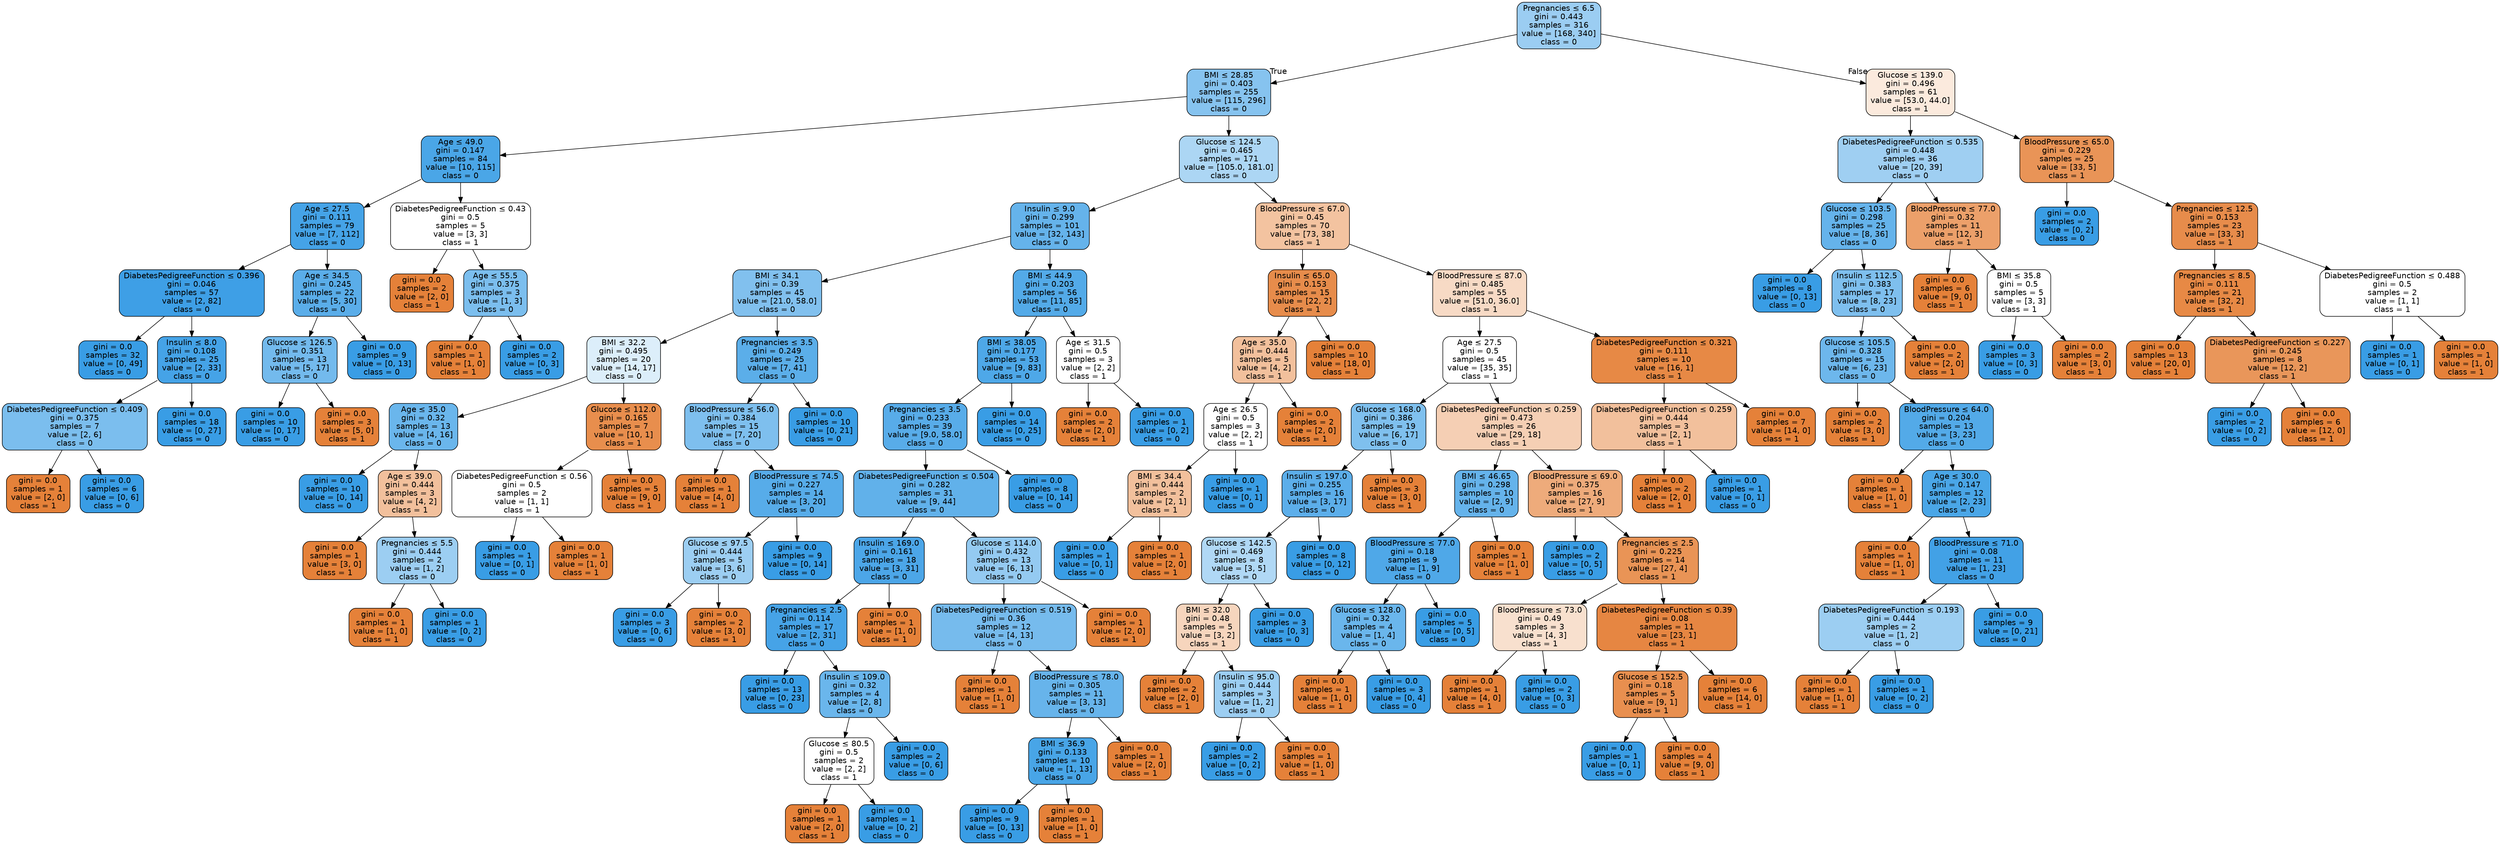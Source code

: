 digraph Tree {
node [shape=box, style="filled, rounded", color="black", fontname="helvetica"] ;
edge [fontname="helvetica"] ;
0 [label=<Pregnancies &le; 6.5<br/>gini = 0.443<br/>samples = 316<br/>value = [168, 340]<br/>class = 0>, fillcolor="#9bcdf2"] ;
1 [label=<BMI &le; 28.85<br/>gini = 0.403<br/>samples = 255<br/>value = [115, 296]<br/>class = 0>, fillcolor="#86c3ef"] ;
0 -> 1 [labeldistance=2.5, labelangle=45, headlabel="True"] ;
2 [label=<Age &le; 49.0<br/>gini = 0.147<br/>samples = 84<br/>value = [10, 115]<br/>class = 0>, fillcolor="#4aa6e7"] ;
1 -> 2 ;
3 [label=<Age &le; 27.5<br/>gini = 0.111<br/>samples = 79<br/>value = [7, 112]<br/>class = 0>, fillcolor="#45a3e7"] ;
2 -> 3 ;
4 [label=<DiabetesPedigreeFunction &le; 0.396<br/>gini = 0.046<br/>samples = 57<br/>value = [2, 82]<br/>class = 0>, fillcolor="#3e9fe6"] ;
3 -> 4 ;
5 [label=<gini = 0.0<br/>samples = 32<br/>value = [0, 49]<br/>class = 0>, fillcolor="#399de5"] ;
4 -> 5 ;
6 [label=<Insulin &le; 8.0<br/>gini = 0.108<br/>samples = 25<br/>value = [2, 33]<br/>class = 0>, fillcolor="#45a3e7"] ;
4 -> 6 ;
7 [label=<DiabetesPedigreeFunction &le; 0.409<br/>gini = 0.375<br/>samples = 7<br/>value = [2, 6]<br/>class = 0>, fillcolor="#7bbeee"] ;
6 -> 7 ;
8 [label=<gini = 0.0<br/>samples = 1<br/>value = [2, 0]<br/>class = 1>, fillcolor="#e58139"] ;
7 -> 8 ;
9 [label=<gini = 0.0<br/>samples = 6<br/>value = [0, 6]<br/>class = 0>, fillcolor="#399de5"] ;
7 -> 9 ;
10 [label=<gini = 0.0<br/>samples = 18<br/>value = [0, 27]<br/>class = 0>, fillcolor="#399de5"] ;
6 -> 10 ;
11 [label=<Age &le; 34.5<br/>gini = 0.245<br/>samples = 22<br/>value = [5, 30]<br/>class = 0>, fillcolor="#5aade9"] ;
3 -> 11 ;
12 [label=<Glucose &le; 126.5<br/>gini = 0.351<br/>samples = 13<br/>value = [5, 17]<br/>class = 0>, fillcolor="#73baed"] ;
11 -> 12 ;
13 [label=<gini = 0.0<br/>samples = 10<br/>value = [0, 17]<br/>class = 0>, fillcolor="#399de5"] ;
12 -> 13 ;
14 [label=<gini = 0.0<br/>samples = 3<br/>value = [5, 0]<br/>class = 1>, fillcolor="#e58139"] ;
12 -> 14 ;
15 [label=<gini = 0.0<br/>samples = 9<br/>value = [0, 13]<br/>class = 0>, fillcolor="#399de5"] ;
11 -> 15 ;
16 [label=<DiabetesPedigreeFunction &le; 0.43<br/>gini = 0.5<br/>samples = 5<br/>value = [3, 3]<br/>class = 1>, fillcolor="#ffffff"] ;
2 -> 16 ;
17 [label=<gini = 0.0<br/>samples = 2<br/>value = [2, 0]<br/>class = 1>, fillcolor="#e58139"] ;
16 -> 17 ;
18 [label=<Age &le; 55.5<br/>gini = 0.375<br/>samples = 3<br/>value = [1, 3]<br/>class = 0>, fillcolor="#7bbeee"] ;
16 -> 18 ;
19 [label=<gini = 0.0<br/>samples = 1<br/>value = [1, 0]<br/>class = 1>, fillcolor="#e58139"] ;
18 -> 19 ;
20 [label=<gini = 0.0<br/>samples = 2<br/>value = [0, 3]<br/>class = 0>, fillcolor="#399de5"] ;
18 -> 20 ;
21 [label=<Glucose &le; 124.5<br/>gini = 0.465<br/>samples = 171<br/>value = [105.0, 181.0]<br/>class = 0>, fillcolor="#acd6f4"] ;
1 -> 21 ;
22 [label=<Insulin &le; 9.0<br/>gini = 0.299<br/>samples = 101<br/>value = [32, 143]<br/>class = 0>, fillcolor="#65b3eb"] ;
21 -> 22 ;
23 [label=<BMI &le; 34.1<br/>gini = 0.39<br/>samples = 45<br/>value = [21.0, 58.0]<br/>class = 0>, fillcolor="#81c0ee"] ;
22 -> 23 ;
24 [label=<BMI &le; 32.2<br/>gini = 0.495<br/>samples = 20<br/>value = [14, 17]<br/>class = 0>, fillcolor="#dceefa"] ;
23 -> 24 ;
25 [label=<Age &le; 35.0<br/>gini = 0.32<br/>samples = 13<br/>value = [4, 16]<br/>class = 0>, fillcolor="#6ab6ec"] ;
24 -> 25 ;
26 [label=<gini = 0.0<br/>samples = 10<br/>value = [0, 14]<br/>class = 0>, fillcolor="#399de5"] ;
25 -> 26 ;
27 [label=<Age &le; 39.0<br/>gini = 0.444<br/>samples = 3<br/>value = [4, 2]<br/>class = 1>, fillcolor="#f2c09c"] ;
25 -> 27 ;
28 [label=<gini = 0.0<br/>samples = 1<br/>value = [3, 0]<br/>class = 1>, fillcolor="#e58139"] ;
27 -> 28 ;
29 [label=<Pregnancies &le; 5.5<br/>gini = 0.444<br/>samples = 2<br/>value = [1, 2]<br/>class = 0>, fillcolor="#9ccef2"] ;
27 -> 29 ;
30 [label=<gini = 0.0<br/>samples = 1<br/>value = [1, 0]<br/>class = 1>, fillcolor="#e58139"] ;
29 -> 30 ;
31 [label=<gini = 0.0<br/>samples = 1<br/>value = [0, 2]<br/>class = 0>, fillcolor="#399de5"] ;
29 -> 31 ;
32 [label=<Glucose &le; 112.0<br/>gini = 0.165<br/>samples = 7<br/>value = [10, 1]<br/>class = 1>, fillcolor="#e88e4d"] ;
24 -> 32 ;
33 [label=<DiabetesPedigreeFunction &le; 0.56<br/>gini = 0.5<br/>samples = 2<br/>value = [1, 1]<br/>class = 1>, fillcolor="#ffffff"] ;
32 -> 33 ;
34 [label=<gini = 0.0<br/>samples = 1<br/>value = [0, 1]<br/>class = 0>, fillcolor="#399de5"] ;
33 -> 34 ;
35 [label=<gini = 0.0<br/>samples = 1<br/>value = [1, 0]<br/>class = 1>, fillcolor="#e58139"] ;
33 -> 35 ;
36 [label=<gini = 0.0<br/>samples = 5<br/>value = [9, 0]<br/>class = 1>, fillcolor="#e58139"] ;
32 -> 36 ;
37 [label=<Pregnancies &le; 3.5<br/>gini = 0.249<br/>samples = 25<br/>value = [7, 41]<br/>class = 0>, fillcolor="#5baee9"] ;
23 -> 37 ;
38 [label=<BloodPressure &le; 56.0<br/>gini = 0.384<br/>samples = 15<br/>value = [7, 20]<br/>class = 0>, fillcolor="#7ebfee"] ;
37 -> 38 ;
39 [label=<gini = 0.0<br/>samples = 1<br/>value = [4, 0]<br/>class = 1>, fillcolor="#e58139"] ;
38 -> 39 ;
40 [label=<BloodPressure &le; 74.5<br/>gini = 0.227<br/>samples = 14<br/>value = [3, 20]<br/>class = 0>, fillcolor="#57ace9"] ;
38 -> 40 ;
41 [label=<Glucose &le; 97.5<br/>gini = 0.444<br/>samples = 5<br/>value = [3, 6]<br/>class = 0>, fillcolor="#9ccef2"] ;
40 -> 41 ;
42 [label=<gini = 0.0<br/>samples = 3<br/>value = [0, 6]<br/>class = 0>, fillcolor="#399de5"] ;
41 -> 42 ;
43 [label=<gini = 0.0<br/>samples = 2<br/>value = [3, 0]<br/>class = 1>, fillcolor="#e58139"] ;
41 -> 43 ;
44 [label=<gini = 0.0<br/>samples = 9<br/>value = [0, 14]<br/>class = 0>, fillcolor="#399de5"] ;
40 -> 44 ;
45 [label=<gini = 0.0<br/>samples = 10<br/>value = [0, 21]<br/>class = 0>, fillcolor="#399de5"] ;
37 -> 45 ;
46 [label=<BMI &le; 44.9<br/>gini = 0.203<br/>samples = 56<br/>value = [11, 85]<br/>class = 0>, fillcolor="#53aae8"] ;
22 -> 46 ;
47 [label=<BMI &le; 38.05<br/>gini = 0.177<br/>samples = 53<br/>value = [9, 83]<br/>class = 0>, fillcolor="#4ea8e8"] ;
46 -> 47 ;
48 [label=<Pregnancies &le; 3.5<br/>gini = 0.233<br/>samples = 39<br/>value = [9.0, 58.0]<br/>class = 0>, fillcolor="#58ace9"] ;
47 -> 48 ;
49 [label=<DiabetesPedigreeFunction &le; 0.504<br/>gini = 0.282<br/>samples = 31<br/>value = [9, 44]<br/>class = 0>, fillcolor="#61b1ea"] ;
48 -> 49 ;
50 [label=<Insulin &le; 169.0<br/>gini = 0.161<br/>samples = 18<br/>value = [3, 31]<br/>class = 0>, fillcolor="#4ca6e8"] ;
49 -> 50 ;
51 [label=<Pregnancies &le; 2.5<br/>gini = 0.114<br/>samples = 17<br/>value = [2, 31]<br/>class = 0>, fillcolor="#46a3e7"] ;
50 -> 51 ;
52 [label=<gini = 0.0<br/>samples = 13<br/>value = [0, 23]<br/>class = 0>, fillcolor="#399de5"] ;
51 -> 52 ;
53 [label=<Insulin &le; 109.0<br/>gini = 0.32<br/>samples = 4<br/>value = [2, 8]<br/>class = 0>, fillcolor="#6ab6ec"] ;
51 -> 53 ;
54 [label=<Glucose &le; 80.5<br/>gini = 0.5<br/>samples = 2<br/>value = [2, 2]<br/>class = 1>, fillcolor="#ffffff"] ;
53 -> 54 ;
55 [label=<gini = 0.0<br/>samples = 1<br/>value = [2, 0]<br/>class = 1>, fillcolor="#e58139"] ;
54 -> 55 ;
56 [label=<gini = 0.0<br/>samples = 1<br/>value = [0, 2]<br/>class = 0>, fillcolor="#399de5"] ;
54 -> 56 ;
57 [label=<gini = 0.0<br/>samples = 2<br/>value = [0, 6]<br/>class = 0>, fillcolor="#399de5"] ;
53 -> 57 ;
58 [label=<gini = 0.0<br/>samples = 1<br/>value = [1, 0]<br/>class = 1>, fillcolor="#e58139"] ;
50 -> 58 ;
59 [label=<Glucose &le; 114.0<br/>gini = 0.432<br/>samples = 13<br/>value = [6, 13]<br/>class = 0>, fillcolor="#94caf1"] ;
49 -> 59 ;
60 [label=<DiabetesPedigreeFunction &le; 0.519<br/>gini = 0.36<br/>samples = 12<br/>value = [4, 13]<br/>class = 0>, fillcolor="#76bbed"] ;
59 -> 60 ;
61 [label=<gini = 0.0<br/>samples = 1<br/>value = [1, 0]<br/>class = 1>, fillcolor="#e58139"] ;
60 -> 61 ;
62 [label=<BloodPressure &le; 78.0<br/>gini = 0.305<br/>samples = 11<br/>value = [3, 13]<br/>class = 0>, fillcolor="#67b4eb"] ;
60 -> 62 ;
63 [label=<BMI &le; 36.9<br/>gini = 0.133<br/>samples = 10<br/>value = [1, 13]<br/>class = 0>, fillcolor="#48a5e7"] ;
62 -> 63 ;
64 [label=<gini = 0.0<br/>samples = 9<br/>value = [0, 13]<br/>class = 0>, fillcolor="#399de5"] ;
63 -> 64 ;
65 [label=<gini = 0.0<br/>samples = 1<br/>value = [1, 0]<br/>class = 1>, fillcolor="#e58139"] ;
63 -> 65 ;
66 [label=<gini = 0.0<br/>samples = 1<br/>value = [2, 0]<br/>class = 1>, fillcolor="#e58139"] ;
62 -> 66 ;
67 [label=<gini = 0.0<br/>samples = 1<br/>value = [2, 0]<br/>class = 1>, fillcolor="#e58139"] ;
59 -> 67 ;
68 [label=<gini = 0.0<br/>samples = 8<br/>value = [0, 14]<br/>class = 0>, fillcolor="#399de5"] ;
48 -> 68 ;
69 [label=<gini = 0.0<br/>samples = 14<br/>value = [0, 25]<br/>class = 0>, fillcolor="#399de5"] ;
47 -> 69 ;
70 [label=<Age &le; 31.5<br/>gini = 0.5<br/>samples = 3<br/>value = [2, 2]<br/>class = 1>, fillcolor="#ffffff"] ;
46 -> 70 ;
71 [label=<gini = 0.0<br/>samples = 2<br/>value = [2, 0]<br/>class = 1>, fillcolor="#e58139"] ;
70 -> 71 ;
72 [label=<gini = 0.0<br/>samples = 1<br/>value = [0, 2]<br/>class = 0>, fillcolor="#399de5"] ;
70 -> 72 ;
73 [label=<BloodPressure &le; 67.0<br/>gini = 0.45<br/>samples = 70<br/>value = [73, 38]<br/>class = 1>, fillcolor="#f3c3a0"] ;
21 -> 73 ;
74 [label=<Insulin &le; 65.0<br/>gini = 0.153<br/>samples = 15<br/>value = [22, 2]<br/>class = 1>, fillcolor="#e78c4b"] ;
73 -> 74 ;
75 [label=<Age &le; 35.0<br/>gini = 0.444<br/>samples = 5<br/>value = [4, 2]<br/>class = 1>, fillcolor="#f2c09c"] ;
74 -> 75 ;
76 [label=<Age &le; 26.5<br/>gini = 0.5<br/>samples = 3<br/>value = [2, 2]<br/>class = 1>, fillcolor="#ffffff"] ;
75 -> 76 ;
77 [label=<BMI &le; 34.4<br/>gini = 0.444<br/>samples = 2<br/>value = [2, 1]<br/>class = 1>, fillcolor="#f2c09c"] ;
76 -> 77 ;
78 [label=<gini = 0.0<br/>samples = 1<br/>value = [0, 1]<br/>class = 0>, fillcolor="#399de5"] ;
77 -> 78 ;
79 [label=<gini = 0.0<br/>samples = 1<br/>value = [2, 0]<br/>class = 1>, fillcolor="#e58139"] ;
77 -> 79 ;
80 [label=<gini = 0.0<br/>samples = 1<br/>value = [0, 1]<br/>class = 0>, fillcolor="#399de5"] ;
76 -> 80 ;
81 [label=<gini = 0.0<br/>samples = 2<br/>value = [2, 0]<br/>class = 1>, fillcolor="#e58139"] ;
75 -> 81 ;
82 [label=<gini = 0.0<br/>samples = 10<br/>value = [18, 0]<br/>class = 1>, fillcolor="#e58139"] ;
74 -> 82 ;
83 [label=<BloodPressure &le; 87.0<br/>gini = 0.485<br/>samples = 55<br/>value = [51.0, 36.0]<br/>class = 1>, fillcolor="#f7dac5"] ;
73 -> 83 ;
84 [label=<Age &le; 27.5<br/>gini = 0.5<br/>samples = 45<br/>value = [35, 35]<br/>class = 1>, fillcolor="#ffffff"] ;
83 -> 84 ;
85 [label=<Glucose &le; 168.0<br/>gini = 0.386<br/>samples = 19<br/>value = [6, 17]<br/>class = 0>, fillcolor="#7fc0ee"] ;
84 -> 85 ;
86 [label=<Insulin &le; 197.0<br/>gini = 0.255<br/>samples = 16<br/>value = [3, 17]<br/>class = 0>, fillcolor="#5caeea"] ;
85 -> 86 ;
87 [label=<Glucose &le; 142.5<br/>gini = 0.469<br/>samples = 8<br/>value = [3, 5]<br/>class = 0>, fillcolor="#b0d8f5"] ;
86 -> 87 ;
88 [label=<BMI &le; 32.0<br/>gini = 0.48<br/>samples = 5<br/>value = [3, 2]<br/>class = 1>, fillcolor="#f6d5bd"] ;
87 -> 88 ;
89 [label=<gini = 0.0<br/>samples = 2<br/>value = [2, 0]<br/>class = 1>, fillcolor="#e58139"] ;
88 -> 89 ;
90 [label=<Insulin &le; 95.0<br/>gini = 0.444<br/>samples = 3<br/>value = [1, 2]<br/>class = 0>, fillcolor="#9ccef2"] ;
88 -> 90 ;
91 [label=<gini = 0.0<br/>samples = 2<br/>value = [0, 2]<br/>class = 0>, fillcolor="#399de5"] ;
90 -> 91 ;
92 [label=<gini = 0.0<br/>samples = 1<br/>value = [1, 0]<br/>class = 1>, fillcolor="#e58139"] ;
90 -> 92 ;
93 [label=<gini = 0.0<br/>samples = 3<br/>value = [0, 3]<br/>class = 0>, fillcolor="#399de5"] ;
87 -> 93 ;
94 [label=<gini = 0.0<br/>samples = 8<br/>value = [0, 12]<br/>class = 0>, fillcolor="#399de5"] ;
86 -> 94 ;
95 [label=<gini = 0.0<br/>samples = 3<br/>value = [3, 0]<br/>class = 1>, fillcolor="#e58139"] ;
85 -> 95 ;
96 [label=<DiabetesPedigreeFunction &le; 0.259<br/>gini = 0.473<br/>samples = 26<br/>value = [29, 18]<br/>class = 1>, fillcolor="#f5cfb4"] ;
84 -> 96 ;
97 [label=<BMI &le; 46.65<br/>gini = 0.298<br/>samples = 10<br/>value = [2, 9]<br/>class = 0>, fillcolor="#65b3eb"] ;
96 -> 97 ;
98 [label=<BloodPressure &le; 77.0<br/>gini = 0.18<br/>samples = 9<br/>value = [1, 9]<br/>class = 0>, fillcolor="#4fa8e8"] ;
97 -> 98 ;
99 [label=<Glucose &le; 128.0<br/>gini = 0.32<br/>samples = 4<br/>value = [1, 4]<br/>class = 0>, fillcolor="#6ab6ec"] ;
98 -> 99 ;
100 [label=<gini = 0.0<br/>samples = 1<br/>value = [1, 0]<br/>class = 1>, fillcolor="#e58139"] ;
99 -> 100 ;
101 [label=<gini = 0.0<br/>samples = 3<br/>value = [0, 4]<br/>class = 0>, fillcolor="#399de5"] ;
99 -> 101 ;
102 [label=<gini = 0.0<br/>samples = 5<br/>value = [0, 5]<br/>class = 0>, fillcolor="#399de5"] ;
98 -> 102 ;
103 [label=<gini = 0.0<br/>samples = 1<br/>value = [1, 0]<br/>class = 1>, fillcolor="#e58139"] ;
97 -> 103 ;
104 [label=<BloodPressure &le; 69.0<br/>gini = 0.375<br/>samples = 16<br/>value = [27, 9]<br/>class = 1>, fillcolor="#eeab7b"] ;
96 -> 104 ;
105 [label=<gini = 0.0<br/>samples = 2<br/>value = [0, 5]<br/>class = 0>, fillcolor="#399de5"] ;
104 -> 105 ;
106 [label=<Pregnancies &le; 2.5<br/>gini = 0.225<br/>samples = 14<br/>value = [27, 4]<br/>class = 1>, fillcolor="#e99456"] ;
104 -> 106 ;
107 [label=<BloodPressure &le; 73.0<br/>gini = 0.49<br/>samples = 3<br/>value = [4, 3]<br/>class = 1>, fillcolor="#f8e0ce"] ;
106 -> 107 ;
108 [label=<gini = 0.0<br/>samples = 1<br/>value = [4, 0]<br/>class = 1>, fillcolor="#e58139"] ;
107 -> 108 ;
109 [label=<gini = 0.0<br/>samples = 2<br/>value = [0, 3]<br/>class = 0>, fillcolor="#399de5"] ;
107 -> 109 ;
110 [label=<DiabetesPedigreeFunction &le; 0.39<br/>gini = 0.08<br/>samples = 11<br/>value = [23, 1]<br/>class = 1>, fillcolor="#e68642"] ;
106 -> 110 ;
111 [label=<Glucose &le; 152.5<br/>gini = 0.18<br/>samples = 5<br/>value = [9, 1]<br/>class = 1>, fillcolor="#e88f4f"] ;
110 -> 111 ;
112 [label=<gini = 0.0<br/>samples = 1<br/>value = [0, 1]<br/>class = 0>, fillcolor="#399de5"] ;
111 -> 112 ;
113 [label=<gini = 0.0<br/>samples = 4<br/>value = [9, 0]<br/>class = 1>, fillcolor="#e58139"] ;
111 -> 113 ;
114 [label=<gini = 0.0<br/>samples = 6<br/>value = [14, 0]<br/>class = 1>, fillcolor="#e58139"] ;
110 -> 114 ;
115 [label=<DiabetesPedigreeFunction &le; 0.321<br/>gini = 0.111<br/>samples = 10<br/>value = [16, 1]<br/>class = 1>, fillcolor="#e78945"] ;
83 -> 115 ;
116 [label=<DiabetesPedigreeFunction &le; 0.259<br/>gini = 0.444<br/>samples = 3<br/>value = [2, 1]<br/>class = 1>, fillcolor="#f2c09c"] ;
115 -> 116 ;
117 [label=<gini = 0.0<br/>samples = 2<br/>value = [2, 0]<br/>class = 1>, fillcolor="#e58139"] ;
116 -> 117 ;
118 [label=<gini = 0.0<br/>samples = 1<br/>value = [0, 1]<br/>class = 0>, fillcolor="#399de5"] ;
116 -> 118 ;
119 [label=<gini = 0.0<br/>samples = 7<br/>value = [14, 0]<br/>class = 1>, fillcolor="#e58139"] ;
115 -> 119 ;
120 [label=<Glucose &le; 139.0<br/>gini = 0.496<br/>samples = 61<br/>value = [53.0, 44.0]<br/>class = 1>, fillcolor="#fbeadd"] ;
0 -> 120 [labeldistance=2.5, labelangle=-45, headlabel="False"] ;
121 [label=<DiabetesPedigreeFunction &le; 0.535<br/>gini = 0.448<br/>samples = 36<br/>value = [20, 39]<br/>class = 0>, fillcolor="#9fcff2"] ;
120 -> 121 ;
122 [label=<Glucose &le; 103.5<br/>gini = 0.298<br/>samples = 25<br/>value = [8, 36]<br/>class = 0>, fillcolor="#65b3eb"] ;
121 -> 122 ;
123 [label=<gini = 0.0<br/>samples = 8<br/>value = [0, 13]<br/>class = 0>, fillcolor="#399de5"] ;
122 -> 123 ;
124 [label=<Insulin &le; 112.5<br/>gini = 0.383<br/>samples = 17<br/>value = [8, 23]<br/>class = 0>, fillcolor="#7ebfee"] ;
122 -> 124 ;
125 [label=<Glucose &le; 105.5<br/>gini = 0.328<br/>samples = 15<br/>value = [6, 23]<br/>class = 0>, fillcolor="#6db7ec"] ;
124 -> 125 ;
126 [label=<gini = 0.0<br/>samples = 2<br/>value = [3, 0]<br/>class = 1>, fillcolor="#e58139"] ;
125 -> 126 ;
127 [label=<BloodPressure &le; 64.0<br/>gini = 0.204<br/>samples = 13<br/>value = [3, 23]<br/>class = 0>, fillcolor="#53aae8"] ;
125 -> 127 ;
128 [label=<gini = 0.0<br/>samples = 1<br/>value = [1, 0]<br/>class = 1>, fillcolor="#e58139"] ;
127 -> 128 ;
129 [label=<Age &le; 30.0<br/>gini = 0.147<br/>samples = 12<br/>value = [2, 23]<br/>class = 0>, fillcolor="#4aa6e7"] ;
127 -> 129 ;
130 [label=<gini = 0.0<br/>samples = 1<br/>value = [1, 0]<br/>class = 1>, fillcolor="#e58139"] ;
129 -> 130 ;
131 [label=<BloodPressure &le; 71.0<br/>gini = 0.08<br/>samples = 11<br/>value = [1, 23]<br/>class = 0>, fillcolor="#42a1e6"] ;
129 -> 131 ;
132 [label=<DiabetesPedigreeFunction &le; 0.193<br/>gini = 0.444<br/>samples = 2<br/>value = [1, 2]<br/>class = 0>, fillcolor="#9ccef2"] ;
131 -> 132 ;
133 [label=<gini = 0.0<br/>samples = 1<br/>value = [1, 0]<br/>class = 1>, fillcolor="#e58139"] ;
132 -> 133 ;
134 [label=<gini = 0.0<br/>samples = 1<br/>value = [0, 2]<br/>class = 0>, fillcolor="#399de5"] ;
132 -> 134 ;
135 [label=<gini = 0.0<br/>samples = 9<br/>value = [0, 21]<br/>class = 0>, fillcolor="#399de5"] ;
131 -> 135 ;
136 [label=<gini = 0.0<br/>samples = 2<br/>value = [2, 0]<br/>class = 1>, fillcolor="#e58139"] ;
124 -> 136 ;
137 [label=<BloodPressure &le; 77.0<br/>gini = 0.32<br/>samples = 11<br/>value = [12, 3]<br/>class = 1>, fillcolor="#eca06a"] ;
121 -> 137 ;
138 [label=<gini = 0.0<br/>samples = 6<br/>value = [9, 0]<br/>class = 1>, fillcolor="#e58139"] ;
137 -> 138 ;
139 [label=<BMI &le; 35.8<br/>gini = 0.5<br/>samples = 5<br/>value = [3, 3]<br/>class = 1>, fillcolor="#ffffff"] ;
137 -> 139 ;
140 [label=<gini = 0.0<br/>samples = 3<br/>value = [0, 3]<br/>class = 0>, fillcolor="#399de5"] ;
139 -> 140 ;
141 [label=<gini = 0.0<br/>samples = 2<br/>value = [3, 0]<br/>class = 1>, fillcolor="#e58139"] ;
139 -> 141 ;
142 [label=<BloodPressure &le; 65.0<br/>gini = 0.229<br/>samples = 25<br/>value = [33, 5]<br/>class = 1>, fillcolor="#e99457"] ;
120 -> 142 ;
143 [label=<gini = 0.0<br/>samples = 2<br/>value = [0, 2]<br/>class = 0>, fillcolor="#399de5"] ;
142 -> 143 ;
144 [label=<Pregnancies &le; 12.5<br/>gini = 0.153<br/>samples = 23<br/>value = [33, 3]<br/>class = 1>, fillcolor="#e78c4b"] ;
142 -> 144 ;
145 [label=<Pregnancies &le; 8.5<br/>gini = 0.111<br/>samples = 21<br/>value = [32, 2]<br/>class = 1>, fillcolor="#e78945"] ;
144 -> 145 ;
146 [label=<gini = 0.0<br/>samples = 13<br/>value = [20, 0]<br/>class = 1>, fillcolor="#e58139"] ;
145 -> 146 ;
147 [label=<DiabetesPedigreeFunction &le; 0.227<br/>gini = 0.245<br/>samples = 8<br/>value = [12, 2]<br/>class = 1>, fillcolor="#e9965a"] ;
145 -> 147 ;
148 [label=<gini = 0.0<br/>samples = 2<br/>value = [0, 2]<br/>class = 0>, fillcolor="#399de5"] ;
147 -> 148 ;
149 [label=<gini = 0.0<br/>samples = 6<br/>value = [12, 0]<br/>class = 1>, fillcolor="#e58139"] ;
147 -> 149 ;
150 [label=<DiabetesPedigreeFunction &le; 0.488<br/>gini = 0.5<br/>samples = 2<br/>value = [1, 1]<br/>class = 1>, fillcolor="#ffffff"] ;
144 -> 150 ;
151 [label=<gini = 0.0<br/>samples = 1<br/>value = [0, 1]<br/>class = 0>, fillcolor="#399de5"] ;
150 -> 151 ;
152 [label=<gini = 0.0<br/>samples = 1<br/>value = [1, 0]<br/>class = 1>, fillcolor="#e58139"] ;
150 -> 152 ;
}